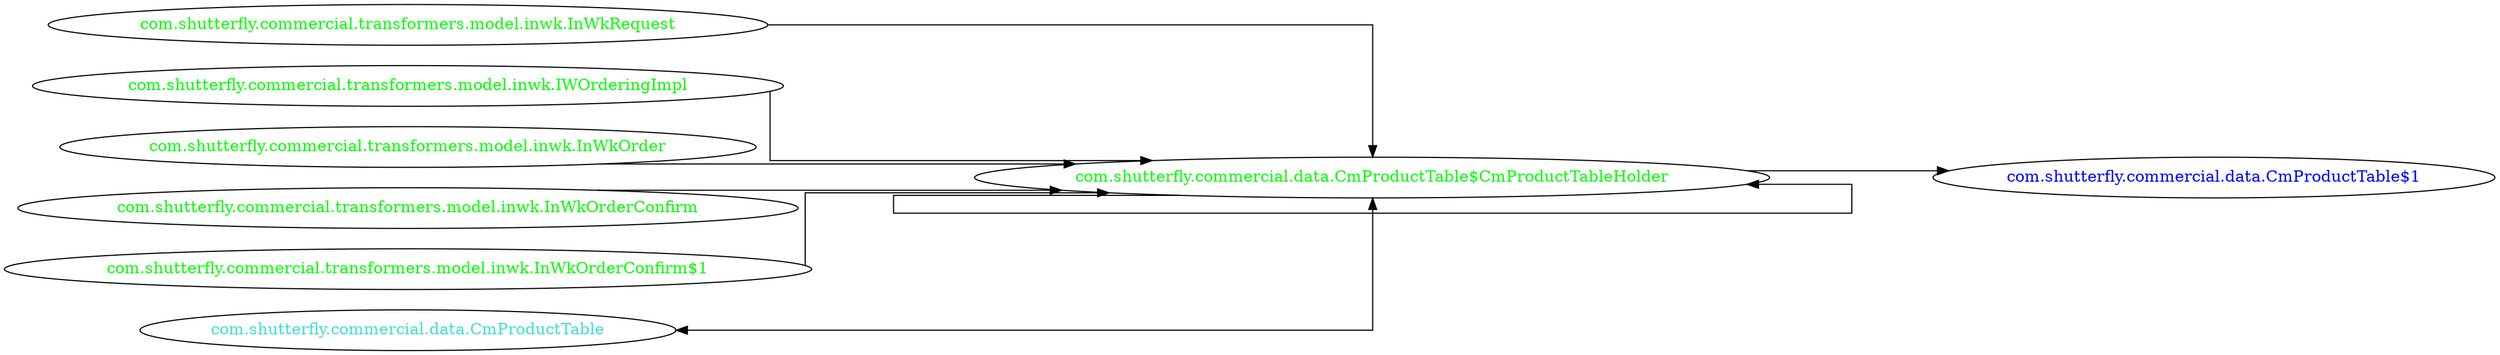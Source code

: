 digraph dependencyGraph {
 concentrate=true;
 ranksep="2.0";
 rankdir="LR"; 
 splines="ortho";
"com.shutterfly.commercial.data.CmProductTable$CmProductTableHolder" [fontcolor="red"];
"com.shutterfly.commercial.data.CmProductTable$1" [ fontcolor="blue" ];
"com.shutterfly.commercial.data.CmProductTable$CmProductTableHolder"->"com.shutterfly.commercial.data.CmProductTable$1";
"com.shutterfly.commercial.data.CmProductTable$CmProductTableHolder" [ fontcolor="green" ];
"com.shutterfly.commercial.data.CmProductTable$CmProductTableHolder"->"com.shutterfly.commercial.data.CmProductTable$CmProductTableHolder";
"com.shutterfly.commercial.transformers.model.inwk.InWkRequest" [ fontcolor="green" ];
"com.shutterfly.commercial.transformers.model.inwk.InWkRequest"->"com.shutterfly.commercial.data.CmProductTable$CmProductTableHolder";
"com.shutterfly.commercial.transformers.model.inwk.IWOrderingImpl" [ fontcolor="green" ];
"com.shutterfly.commercial.transformers.model.inwk.IWOrderingImpl"->"com.shutterfly.commercial.data.CmProductTable$CmProductTableHolder";
"com.shutterfly.commercial.transformers.model.inwk.InWkOrder" [ fontcolor="green" ];
"com.shutterfly.commercial.transformers.model.inwk.InWkOrder"->"com.shutterfly.commercial.data.CmProductTable$CmProductTableHolder";
"com.shutterfly.commercial.transformers.model.inwk.InWkOrderConfirm" [ fontcolor="green" ];
"com.shutterfly.commercial.transformers.model.inwk.InWkOrderConfirm"->"com.shutterfly.commercial.data.CmProductTable$CmProductTableHolder";
"com.shutterfly.commercial.transformers.model.inwk.InWkOrderConfirm$1" [ fontcolor="green" ];
"com.shutterfly.commercial.transformers.model.inwk.InWkOrderConfirm$1"->"com.shutterfly.commercial.data.CmProductTable$CmProductTableHolder";
"com.shutterfly.commercial.data.CmProductTable" [ fontcolor="turquoise" ];
"com.shutterfly.commercial.data.CmProductTable"->"com.shutterfly.commercial.data.CmProductTable$CmProductTableHolder" [dir=both];
}